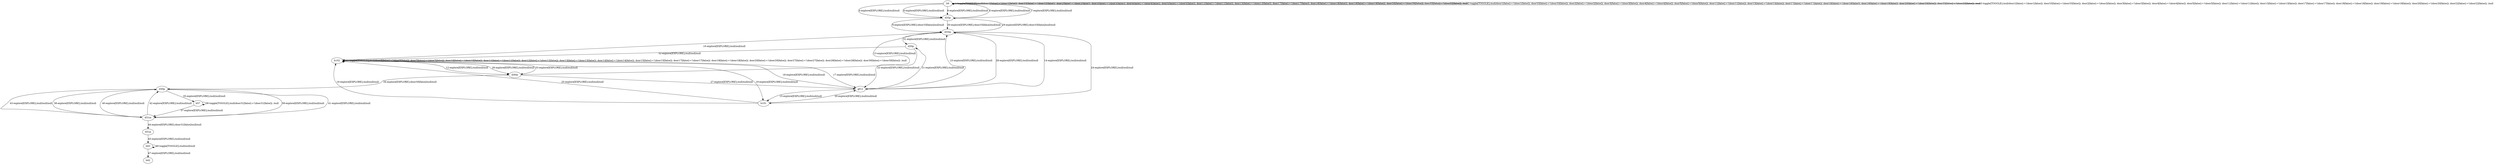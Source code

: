 # Total number of goals covered by this test: 1
# b43 --> b43

digraph g {
"b0" -> "b0" [label = "1-toggle[TOGGLE];/null/door1[false]:=!(door1[false]); door33[false]:=!(door33[false]); door2[false]:=!(door2[false]); door3[false]:=!(door3[false]); door4[false]:=!(door4[false]); door5[false]:=!(door5[false]); door11[false]:=!(door11[false]); door13[false]:=!(door13[false]); door17[false]:=!(door17[false]); door18[false]:=!(door18[false]); door19[false]:=!(door19[false]); door20[false]:=!(door20[false]); door22[false]:=!(door22[false]); /null"];
"b0" -> "b0" [label = "2-toggle[TOGGLE];/null/door1[false]:=!(door1[false]); door33[false]:=!(door33[false]); door2[false]:=!(door2[false]); door3[false]:=!(door3[false]); door4[false]:=!(door4[false]); door5[false]:=!(door5[false]); door11[false]:=!(door11[false]); door13[false]:=!(door13[false]); door17[false]:=!(door17[false]); door18[false]:=!(door18[false]); door19[false]:=!(door19[false]); door20[false]:=!(door20[false]); door22[false]:=!(door22[false]); /null"];
"b0" -> "b0" [label = "3-toggle[TOGGLE];/null/door1[false]:=!(door1[false]); door33[false]:=!(door33[false]); door2[false]:=!(door2[false]); door3[false]:=!(door3[false]); door4[false]:=!(door4[false]); door5[false]:=!(door5[false]); door11[false]:=!(door11[false]); door13[false]:=!(door13[false]); door17[false]:=!(door17[false]); door18[false]:=!(door18[false]); door19[false]:=!(door19[false]); door20[false]:=!(door20[false]); door22[false]:=!(door22[false]); /null"];
"b0" -> "d33p" [label = "4-explore[EXPLORE];/null/null/null"];
"d33p" -> "b0" [label = "5-explore[EXPLORE];/null/null/null"];
"b0" -> "d33p" [label = "6-explore[EXPLORE];/null/null/null"];
"d33p" -> "b0" [label = "7-explore[EXPLORE];/null/null/null"];
"b0" -> "d33p" [label = "8-explore[EXPLORE];/null/null/null"];
"d33p" -> "d33m" [label = "9-explore[EXPLORE];/door33[false]/null/null"];
"d33m" -> "b102" [label = "10-explore[EXPLORE];/null/null/null"];
"b102" -> "b102" [label = "11-toggle[TOGGLE];/null/door5[false]:=!(door5[false]); door7[false]:=!(door7[false]); door10[false]:=!(door10[false]); door11[false]:=!(door11[false]); door12[false]:=!(door12[false]); door13[false]:=!(door13[false]); door14[false]:=!(door14[false]); door15[false]:=!(door15[false]); door17[false]:=!(door17[false]); door18[false]:=!(door18[false]); door20[false]:=!(door20[false]); door27[false]:=!(door27[false]); door28[false]:=!(door28[false]); door30[false]:=!(door30[false]); /null"];
"b102" -> "d30m" [label = "12-explore[EXPLORE];/null/null/null"];
"d30m" -> "d33m" [label = "13-explore[EXPLORE];/null/null/null"];
"d33m" -> "gf12" [label = "14-explore[EXPLORE];/null/null/null"];
"gf12" -> "b101" [label = "15-explore[EXPLORE];/null/null/null"];
"b101" -> "b102" [label = "16-explore[EXPLORE];/null/null/null"];
"b102" -> "gf12" [label = "17-explore[EXPLORE];/null/null/null"];
"gf12" -> "b102" [label = "18-explore[EXPLORE];/null/null/null"];
"b102" -> "b101" [label = "19-explore[EXPLORE];/null/null/null"];
"b101" -> "gf12" [label = "20-explore[EXPLORE];/null/null/null"];
"gf12" -> "d20p" [label = "21-explore[EXPLORE];/null/null/null"];
"d20p" -> "gf12" [label = "22-explore[EXPLORE];/null/null/null"];
"gf12" -> "d33m" [label = "23-explore[EXPLORE];/null/null/null"];
"d33m" -> "b101" [label = "24-explore[EXPLORE];/null/null/null"];
"b101" -> "b102" [label = "25-explore[EXPLORE];/null/null/null"];
"b102" -> "d30m" [label = "26-explore[EXPLORE];/null/null/null"];
"d30m" -> "gf12" [label = "27-explore[EXPLORE];/null/null/null"];
"gf12" -> "d33m" [label = "28-explore[EXPLORE];/null/null/null"];
"d33m" -> "d33p" [label = "29-explore[EXPLORE];/door33[false]/null/null"];
"d33p" -> "d33m" [label = "30-explore[EXPLORE];/door33[false]/null/null"];
"d33m" -> "d20p" [label = "31-explore[EXPLORE];/null/null/null"];
"d20p" -> "b102" [label = "32-explore[EXPLORE];/null/null/null"];
"b102" -> "d30m" [label = "33-explore[EXPLORE];/null/null/null"];
"d30m" -> "d30p" [label = "34-explore[EXPLORE];/door30[false]/null/null"];
"d30p" -> "b57" [label = "35-explore[EXPLORE];/null/null/null"];
"b57" -> "b57" [label = "36-toggle[TOGGLE];/null/door31[false]:=!(door31[false]); /null"];
"b57" -> "d31m" [label = "37-explore[EXPLORE];/null/null/null"];
"d31m" -> "d30p" [label = "38-explore[EXPLORE];/null/null/null"];
"d30p" -> "d31m" [label = "39-explore[EXPLORE];/null/null/null"];
"d31m" -> "d30p" [label = "40-explore[EXPLORE];/null/null/null"];
"d30p" -> "d31m" [label = "41-explore[EXPLORE];/null/null/null"];
"d31m" -> "d30p" [label = "42-explore[EXPLORE];/null/null/null"];
"d30p" -> "d31m" [label = "43-explore[EXPLORE];/null/null/null"];
"d31m" -> "d31p" [label = "44-explore[EXPLORE];/door31[false]/null/null"];
"d31p" -> "b43" [label = "45-explore[EXPLORE];/null/null/null"];
"b43" -> "b43" [label = "46-toggle[TOGGLE];/null/null/null"];
"b43" -> "b42" [label = "47-explore[EXPLORE];/null/null/null"];
}